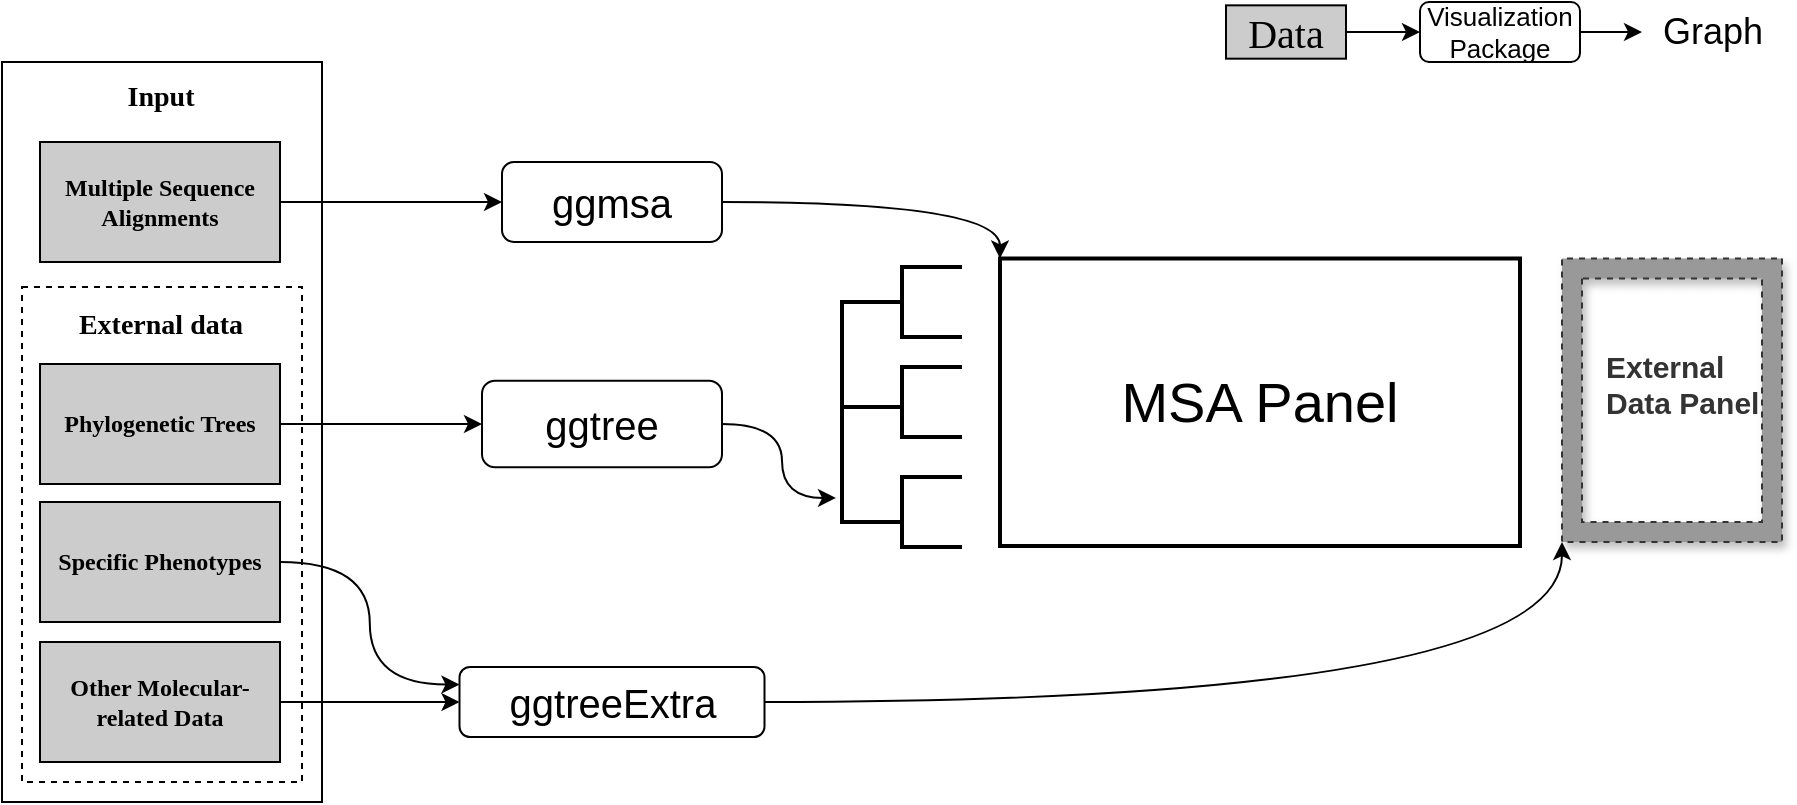 <mxfile version="12.6.5" type="device"><diagram id="GGiF1mIl4-7ezfiL5uMG" name="Page-1"><mxGraphModel dx="1413" dy="806" grid="1" gridSize="10" guides="1" tooltips="1" connect="1" arrows="1" fold="1" page="1" pageScale="1" pageWidth="827" pageHeight="1169" math="0" shadow="0"><root><mxCell id="0"/><mxCell id="1" parent="0"/><mxCell id="Sc7aHmAyM6-fzrtrbZJi-51" value="" style="verticalLabelPosition=bottom;verticalAlign=top;html=1;shape=mxgraph.basic.rect;fillColor2=none;strokeWidth=1;size=20;indent=5;fillColor=none;" parent="1" vertex="1"><mxGeometry x="330" y="630" width="160" height="370" as="geometry"/></mxCell><mxCell id="Sc7aHmAyM6-fzrtrbZJi-48" value="" style="verticalLabelPosition=bottom;verticalAlign=top;html=1;shape=mxgraph.basic.rect;fillColor2=none;strokeWidth=1;size=20;indent=5;fillColor=none;dashed=1;" parent="1" vertex="1"><mxGeometry x="340" y="742.5" width="140" height="247.5" as="geometry"/></mxCell><mxCell id="DwRwmM7gqScZTL_qinH7-24" style="edgeStyle=orthogonalEdgeStyle;curved=1;orthogonalLoop=1;jettySize=auto;html=1;exitX=1;exitY=0.5;exitDx=0;exitDy=0;entryX=0;entryY=0.5;entryDx=0;entryDy=0;" parent="1" source="W9BhEMvYy0gd1dYPIKLm-3" target="W9BhEMvYy0gd1dYPIKLm-10" edge="1"><mxGeometry relative="1" as="geometry"/></mxCell><mxCell id="W9BhEMvYy0gd1dYPIKLm-3" value="&lt;font face=&quot;Times New Roman&quot;&gt;&lt;b&gt;Multiple Sequence Alignments&lt;/b&gt;&lt;/font&gt;" style="rounded=0;whiteSpace=wrap;html=1;fillColor=#CCCCCC;" parent="1" vertex="1"><mxGeometry x="349" y="670" width="120" height="60" as="geometry"/></mxCell><mxCell id="DwRwmM7gqScZTL_qinH7-10" style="edgeStyle=orthogonalEdgeStyle;curved=1;orthogonalLoop=1;jettySize=auto;html=1;exitX=1;exitY=0.5;exitDx=0;exitDy=0;entryX=0;entryY=0.5;entryDx=0;entryDy=0;" parent="1" source="W9BhEMvYy0gd1dYPIKLm-4" target="W9BhEMvYy0gd1dYPIKLm-11" edge="1"><mxGeometry relative="1" as="geometry"/></mxCell><mxCell id="W9BhEMvYy0gd1dYPIKLm-4" value="&lt;font face=&quot;Times New Roman&quot;&gt;&lt;b&gt;Phylogenetic Trees&lt;/b&gt;&lt;/font&gt;" style="rounded=0;whiteSpace=wrap;html=1;fillColor=#CCCCCC;" parent="1" vertex="1"><mxGeometry x="349" y="781" width="120" height="60" as="geometry"/></mxCell><mxCell id="DwRwmM7gqScZTL_qinH7-12" style="edgeStyle=orthogonalEdgeStyle;curved=1;orthogonalLoop=1;jettySize=auto;html=1;exitX=1;exitY=0.5;exitDx=0;exitDy=0;entryX=0;entryY=0.5;entryDx=0;entryDy=0;" parent="1" source="W9BhEMvYy0gd1dYPIKLm-5" target="W9BhEMvYy0gd1dYPIKLm-12" edge="1"><mxGeometry relative="1" as="geometry"/></mxCell><mxCell id="W9BhEMvYy0gd1dYPIKLm-5" value="&lt;font face=&quot;Times New Roman&quot;&gt;&lt;b&gt;Other Molecular-related Data&lt;/b&gt;&lt;/font&gt;" style="rounded=0;whiteSpace=wrap;html=1;fillColor=#CCCCCC;" parent="1" vertex="1"><mxGeometry x="349" y="920" width="120" height="60" as="geometry"/></mxCell><mxCell id="ZLXu4zrwv9kDGVqpCYk2-2" style="edgeStyle=orthogonalEdgeStyle;orthogonalLoop=1;jettySize=auto;html=1;entryX=0;entryY=0;entryDx=0;entryDy=0;curved=1;" parent="1" source="W9BhEMvYy0gd1dYPIKLm-10" target="Sc7aHmAyM6-fzrtrbZJi-37" edge="1"><mxGeometry relative="1" as="geometry"/></mxCell><mxCell id="W9BhEMvYy0gd1dYPIKLm-10" value="&lt;font style=&quot;font-size: 20px&quot;&gt;ggmsa&lt;/font&gt;" style="rounded=1;whiteSpace=wrap;html=1;fillColor=none;strokeColor=#000000;" parent="1" vertex="1"><mxGeometry x="580" y="680" width="110" height="40" as="geometry"/></mxCell><mxCell id="ZLXu4zrwv9kDGVqpCYk2-5" style="edgeStyle=orthogonalEdgeStyle;curved=1;orthogonalLoop=1;jettySize=auto;html=1;entryX=-0.1;entryY=0.791;entryDx=0;entryDy=0;entryPerimeter=0;" parent="1" source="W9BhEMvYy0gd1dYPIKLm-11" target="Sc7aHmAyM6-fzrtrbZJi-30" edge="1"><mxGeometry relative="1" as="geometry"/></mxCell><mxCell id="W9BhEMvYy0gd1dYPIKLm-11" value="&lt;font style=&quot;font-size: 20px&quot;&gt;ggtree&lt;/font&gt;" style="rounded=1;whiteSpace=wrap;html=1;strokeColor=#000000;fillColor=none;" parent="1" vertex="1"><mxGeometry x="570" y="789.38" width="120" height="43.25" as="geometry"/></mxCell><mxCell id="ZLXu4zrwv9kDGVqpCYk2-6" style="edgeStyle=orthogonalEdgeStyle;curved=1;orthogonalLoop=1;jettySize=auto;html=1;entryX=0;entryY=1;entryDx=0;entryDy=0;entryPerimeter=0;" parent="1" source="W9BhEMvYy0gd1dYPIKLm-12" target="Sc7aHmAyM6-fzrtrbZJi-35" edge="1"><mxGeometry relative="1" as="geometry"><Array as="points"><mxPoint x="1110" y="950"/></Array></mxGeometry></mxCell><mxCell id="W9BhEMvYy0gd1dYPIKLm-12" value="&lt;font style=&quot;font-size: 20px&quot;&gt;ggtreeExtra&lt;/font&gt;" style="rounded=1;whiteSpace=wrap;html=1;strokeColor=#000000;fillColor=none;" parent="1" vertex="1"><mxGeometry x="558.75" y="932.5" width="152.5" height="35" as="geometry"/></mxCell><mxCell id="ZLXu4zrwv9kDGVqpCYk2-7" style="edgeStyle=orthogonalEdgeStyle;curved=1;orthogonalLoop=1;jettySize=auto;html=1;" parent="1" source="W9BhEMvYy0gd1dYPIKLm-77" target="DwRwmM7gqScZTL_qinH7-32" edge="1"><mxGeometry relative="1" as="geometry"/></mxCell><mxCell id="W9BhEMvYy0gd1dYPIKLm-77" value="&lt;font face=&quot;Times New Roman&quot; style=&quot;font-size: 20px&quot;&gt;Data&lt;/font&gt;" style="rounded=0;whiteSpace=wrap;html=1;fillColor=#CCCCCC;" parent="1" vertex="1"><mxGeometry x="942" y="601.67" width="60" height="26.67" as="geometry"/></mxCell><mxCell id="Sc7aHmAyM6-fzrtrbZJi-45" value="" style="group" parent="1" vertex="1" connectable="0"><mxGeometry x="750" y="640" width="470" height="232.5" as="geometry"/></mxCell><mxCell id="Sc7aHmAyM6-fzrtrbZJi-34" value="" style="group" parent="Sc7aHmAyM6-fzrtrbZJi-45" vertex="1" connectable="0"><mxGeometry y="92.5" width="60" height="140" as="geometry"/></mxCell><mxCell id="Sc7aHmAyM6-fzrtrbZJi-24" value="" style="strokeWidth=2;html=1;shape=mxgraph.flowchart.annotation_1;align=left;pointerEvents=1;fillColor=none;" parent="Sc7aHmAyM6-fzrtrbZJi-34" vertex="1"><mxGeometry y="17.5" width="30" height="52.5" as="geometry"/></mxCell><mxCell id="Sc7aHmAyM6-fzrtrbZJi-26" value="" style="strokeWidth=2;html=1;shape=mxgraph.flowchart.annotation_1;align=left;pointerEvents=1;fillColor=none;" parent="Sc7aHmAyM6-fzrtrbZJi-34" vertex="1"><mxGeometry x="30" y="50" width="30" height="35" as="geometry"/></mxCell><mxCell id="Sc7aHmAyM6-fzrtrbZJi-30" value="" style="strokeWidth=2;html=1;shape=mxgraph.flowchart.annotation_1;align=left;pointerEvents=1;fillColor=none;" parent="Sc7aHmAyM6-fzrtrbZJi-34" vertex="1"><mxGeometry y="70" width="30" height="57.5" as="geometry"/></mxCell><mxCell id="Sc7aHmAyM6-fzrtrbZJi-32" value="" style="strokeWidth=2;html=1;shape=mxgraph.flowchart.annotation_1;align=left;pointerEvents=1;fillColor=none;" parent="Sc7aHmAyM6-fzrtrbZJi-34" vertex="1"><mxGeometry x="30" width="30" height="35" as="geometry"/></mxCell><mxCell id="Sc7aHmAyM6-fzrtrbZJi-33" value="" style="strokeWidth=2;html=1;shape=mxgraph.flowchart.annotation_1;align=left;pointerEvents=1;fillColor=none;" parent="Sc7aHmAyM6-fzrtrbZJi-34" vertex="1"><mxGeometry x="30" y="105" width="30" height="35" as="geometry"/></mxCell><mxCell id="Sc7aHmAyM6-fzrtrbZJi-37" value="&lt;font style=&quot;font-size: 28px&quot;&gt;MSA Panel&lt;/font&gt;" style="rounded=0;whiteSpace=wrap;html=1;strokeColor=#000000;strokeWidth=2;fillColor=none;" parent="Sc7aHmAyM6-fzrtrbZJi-45" vertex="1"><mxGeometry x="79" y="88.25" width="260" height="143.75" as="geometry"/></mxCell><mxCell id="Sc7aHmAyM6-fzrtrbZJi-44" value="" style="group" parent="Sc7aHmAyM6-fzrtrbZJi-45" vertex="1" connectable="0"><mxGeometry x="360" y="88.25" width="110" height="141.75" as="geometry"/></mxCell><mxCell id="Sc7aHmAyM6-fzrtrbZJi-35" value="" style="verticalLabelPosition=bottom;verticalAlign=top;html=1;shape=mxgraph.basic.frame;dx=10;strokeColor=#333333;fillColor=#999999;shadow=1;dashed=1;" parent="Sc7aHmAyM6-fzrtrbZJi-44" vertex="1"><mxGeometry width="110" height="141.75" as="geometry"/></mxCell><mxCell id="Sc7aHmAyM6-fzrtrbZJi-39" value="&lt;span style=&quot;font-size: 15px&quot;&gt;&lt;b&gt;&lt;font color=&quot;#333333&quot;&gt;External &lt;br&gt;Data Panel&lt;br&gt;&lt;/font&gt;&lt;/b&gt;&lt;/span&gt;" style="text;html=1;" parent="Sc7aHmAyM6-fzrtrbZJi-44" vertex="1"><mxGeometry x="20" y="38.94" width="80" height="65.87" as="geometry"/></mxCell><mxCell id="Sc7aHmAyM6-fzrtrbZJi-49" value="&lt;font style=&quot;font-size: 14px&quot; face=&quot;Times New Roman&quot;&gt;&lt;b&gt;External data&lt;/b&gt;&lt;/font&gt;" style="text;html=1;align=center;verticalAlign=middle;resizable=0;points=[];autosize=1;" parent="1" vertex="1"><mxGeometry x="359" y="752" width="100" height="20" as="geometry"/></mxCell><mxCell id="Sc7aHmAyM6-fzrtrbZJi-53" value="&lt;font style=&quot;font-size: 14px&quot; face=&quot;Times New Roman&quot;&gt;&lt;b&gt;Input&lt;/b&gt;&lt;/font&gt;" style="text;html=1;align=center;verticalAlign=middle;resizable=0;points=[];autosize=1;" parent="1" vertex="1"><mxGeometry x="384" y="638" width="50" height="20" as="geometry"/></mxCell><mxCell id="ZLXu4zrwv9kDGVqpCYk2-8" style="edgeStyle=orthogonalEdgeStyle;curved=1;orthogonalLoop=1;jettySize=auto;html=1;" parent="1" source="DwRwmM7gqScZTL_qinH7-32" target="DwRwmM7gqScZTL_qinH7-33" edge="1"><mxGeometry relative="1" as="geometry"/></mxCell><mxCell id="DwRwmM7gqScZTL_qinH7-32" value="&lt;font style=&quot;font-size: 13px&quot;&gt;Visualization&lt;br&gt;Package&lt;/font&gt;" style="rounded=1;whiteSpace=wrap;html=1;fillColor=none;strokeColor=#000000;" parent="1" vertex="1"><mxGeometry x="1039" y="600" width="80" height="30" as="geometry"/></mxCell><mxCell id="DwRwmM7gqScZTL_qinH7-33" value="&lt;font style=&quot;font-size: 18px&quot;&gt;Graph&lt;/font&gt;" style="text;html=1;align=center;verticalAlign=middle;resizable=0;points=[];autosize=1;" parent="1" vertex="1"><mxGeometry x="1150" y="605.01" width="70" height="20" as="geometry"/></mxCell><mxCell id="pEJMBXyimJGZPYp3WFND-2" style="edgeStyle=orthogonalEdgeStyle;orthogonalLoop=1;jettySize=auto;html=1;entryX=0;entryY=0.25;entryDx=0;entryDy=0;curved=1;" parent="1" source="pEJMBXyimJGZPYp3WFND-1" target="W9BhEMvYy0gd1dYPIKLm-12" edge="1"><mxGeometry relative="1" as="geometry"/></mxCell><mxCell id="pEJMBXyimJGZPYp3WFND-1" value="&lt;font face=&quot;Times New Roman&quot;&gt;&lt;b&gt;Specific Phenotypes&lt;/b&gt;&lt;/font&gt;" style="rounded=0;whiteSpace=wrap;html=1;fillColor=#CCCCCC;" parent="1" vertex="1"><mxGeometry x="349" y="850" width="120" height="60" as="geometry"/></mxCell></root></mxGraphModel></diagram></mxfile>